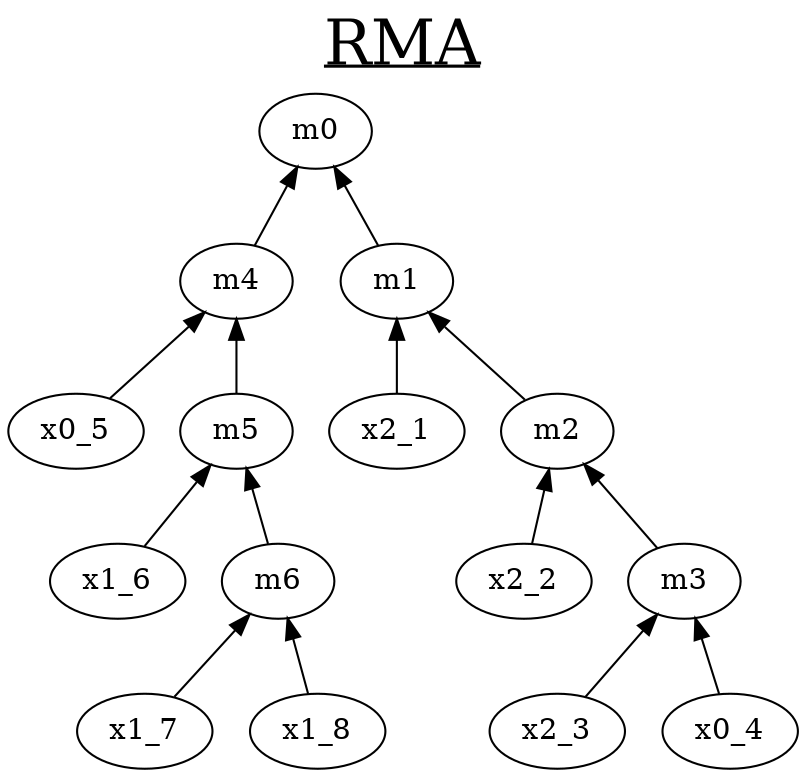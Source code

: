 digraph minmix{
rankdir = BT;
graph [label= <<u>RMA</u>> , labelloc=t, fontsize=30];
m1 -> m0 ;
m4 -> m0;
x2_1 -> m1 ;
m2 -> m1;
x2_2 -> m2 ;
m3 -> m2;
x2_3 -> m3 ;
x0_4 -> m3;
x0_5 -> m4 ;
m5 -> m4;
x1_6 -> m5 ;
m6 -> m5;
x1_7 -> m6 ;
x1_8 -> m6;
}